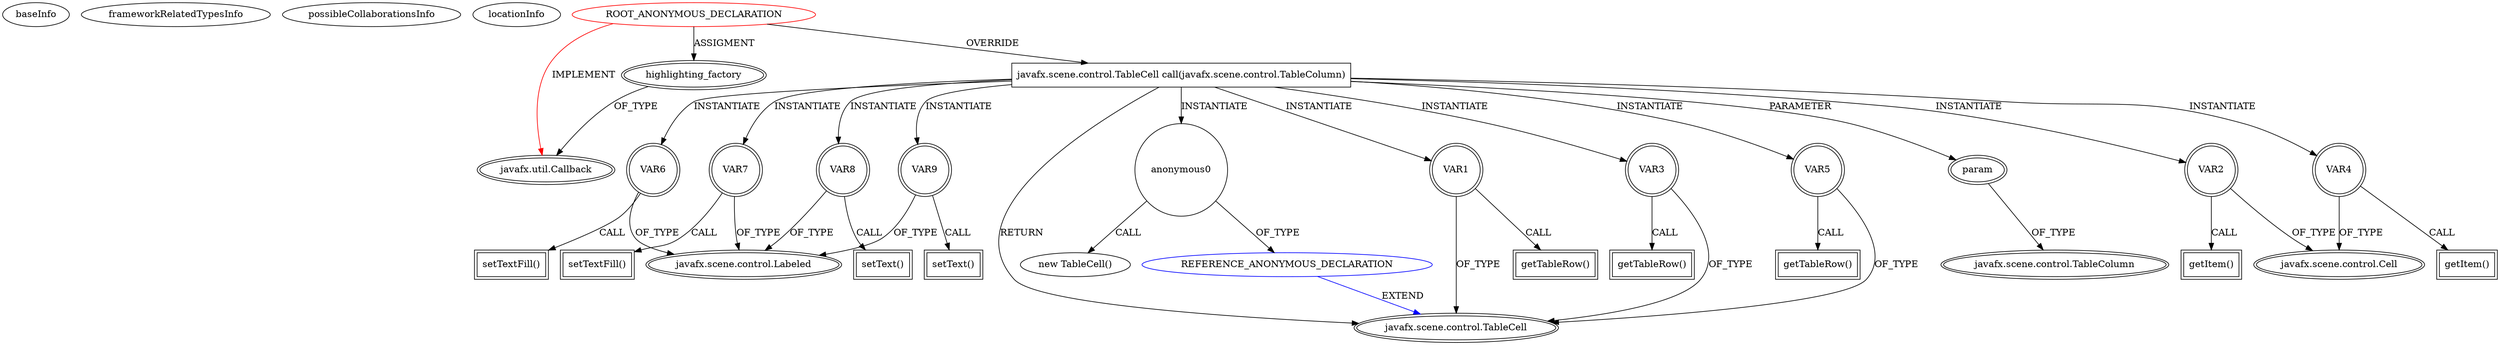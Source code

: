 digraph {
baseInfo[graphId=4529,category="extension_graph",isAnonymous=true,possibleRelation=true]
frameworkRelatedTypesInfo[0="javafx.util.Callback"]
possibleCollaborationsInfo[0="4529~OVERRIDING_METHOD_DECLARATION-INSTANTIATION-~javafx.util.Callback ~javafx.scene.control.TableCell ~true~true"]
locationInfo[projectName="tgregerson-lc3",filePath="/tgregerson-lc3/lc3-master/LC3Sim/src/lc3sim/ui/UIFXMain.java",contextSignature="void InitMemory()",graphId="4529"]
0[label="ROOT_ANONYMOUS_DECLARATION",vertexType="ROOT_ANONYMOUS_DECLARATION",isFrameworkType=false,color=red]
1[label="javafx.util.Callback",vertexType="FRAMEWORK_INTERFACE_TYPE",isFrameworkType=true,peripheries=2]
2[label="highlighting_factory",vertexType="OUTSIDE_VARIABLE_EXPRESION",isFrameworkType=true,peripheries=2]
4[label="javafx.scene.control.TableCell call(javafx.scene.control.TableColumn)",vertexType="OVERRIDING_METHOD_DECLARATION",isFrameworkType=false,shape=box]
5[label="javafx.scene.control.TableCell",vertexType="FRAMEWORK_CLASS_TYPE",isFrameworkType=true,peripheries=2]
6[label="param",vertexType="PARAMETER_DECLARATION",isFrameworkType=true,peripheries=2]
7[label="javafx.scene.control.TableColumn",vertexType="FRAMEWORK_CLASS_TYPE",isFrameworkType=true,peripheries=2]
9[label="anonymous0",vertexType="VARIABLE_EXPRESION",isFrameworkType=false,shape=circle]
10[label="REFERENCE_ANONYMOUS_DECLARATION",vertexType="REFERENCE_ANONYMOUS_DECLARATION",isFrameworkType=false,color=blue]
8[label="new TableCell()",vertexType="CONSTRUCTOR_CALL",isFrameworkType=false]
12[label="VAR1",vertexType="VARIABLE_EXPRESION",isFrameworkType=true,peripheries=2,shape=circle]
13[label="getTableRow()",vertexType="INSIDE_CALL",isFrameworkType=true,peripheries=2,shape=box]
15[label="VAR2",vertexType="VARIABLE_EXPRESION",isFrameworkType=true,peripheries=2,shape=circle]
17[label="javafx.scene.control.Cell",vertexType="FRAMEWORK_CLASS_TYPE",isFrameworkType=true,peripheries=2]
16[label="getItem()",vertexType="INSIDE_CALL",isFrameworkType=true,peripheries=2,shape=box]
18[label="VAR3",vertexType="VARIABLE_EXPRESION",isFrameworkType=true,peripheries=2,shape=circle]
19[label="getTableRow()",vertexType="INSIDE_CALL",isFrameworkType=true,peripheries=2,shape=box]
21[label="VAR4",vertexType="VARIABLE_EXPRESION",isFrameworkType=true,peripheries=2,shape=circle]
22[label="getItem()",vertexType="INSIDE_CALL",isFrameworkType=true,peripheries=2,shape=box]
24[label="VAR5",vertexType="VARIABLE_EXPRESION",isFrameworkType=true,peripheries=2,shape=circle]
25[label="getTableRow()",vertexType="INSIDE_CALL",isFrameworkType=true,peripheries=2,shape=box]
27[label="VAR6",vertexType="VARIABLE_EXPRESION",isFrameworkType=true,peripheries=2,shape=circle]
29[label="javafx.scene.control.Labeled",vertexType="FRAMEWORK_CLASS_TYPE",isFrameworkType=true,peripheries=2]
28[label="setTextFill()",vertexType="INSIDE_CALL",isFrameworkType=true,peripheries=2,shape=box]
30[label="VAR7",vertexType="VARIABLE_EXPRESION",isFrameworkType=true,peripheries=2,shape=circle]
31[label="setTextFill()",vertexType="INSIDE_CALL",isFrameworkType=true,peripheries=2,shape=box]
33[label="VAR8",vertexType="VARIABLE_EXPRESION",isFrameworkType=true,peripheries=2,shape=circle]
34[label="setText()",vertexType="INSIDE_CALL",isFrameworkType=true,peripheries=2,shape=box]
36[label="VAR9",vertexType="VARIABLE_EXPRESION",isFrameworkType=true,peripheries=2,shape=circle]
37[label="setText()",vertexType="INSIDE_CALL",isFrameworkType=true,peripheries=2,shape=box]
0->1[label="IMPLEMENT",color=red]
0->2[label="ASSIGMENT"]
2->1[label="OF_TYPE"]
0->4[label="OVERRIDE"]
4->5[label="RETURN"]
6->7[label="OF_TYPE"]
4->6[label="PARAMETER"]
4->9[label="INSTANTIATE"]
10->5[label="EXTEND",color=blue]
9->10[label="OF_TYPE"]
9->8[label="CALL"]
4->12[label="INSTANTIATE"]
12->5[label="OF_TYPE"]
12->13[label="CALL"]
4->15[label="INSTANTIATE"]
15->17[label="OF_TYPE"]
15->16[label="CALL"]
4->18[label="INSTANTIATE"]
18->5[label="OF_TYPE"]
18->19[label="CALL"]
4->21[label="INSTANTIATE"]
21->17[label="OF_TYPE"]
21->22[label="CALL"]
4->24[label="INSTANTIATE"]
24->5[label="OF_TYPE"]
24->25[label="CALL"]
4->27[label="INSTANTIATE"]
27->29[label="OF_TYPE"]
27->28[label="CALL"]
4->30[label="INSTANTIATE"]
30->29[label="OF_TYPE"]
30->31[label="CALL"]
4->33[label="INSTANTIATE"]
33->29[label="OF_TYPE"]
33->34[label="CALL"]
4->36[label="INSTANTIATE"]
36->29[label="OF_TYPE"]
36->37[label="CALL"]
}
